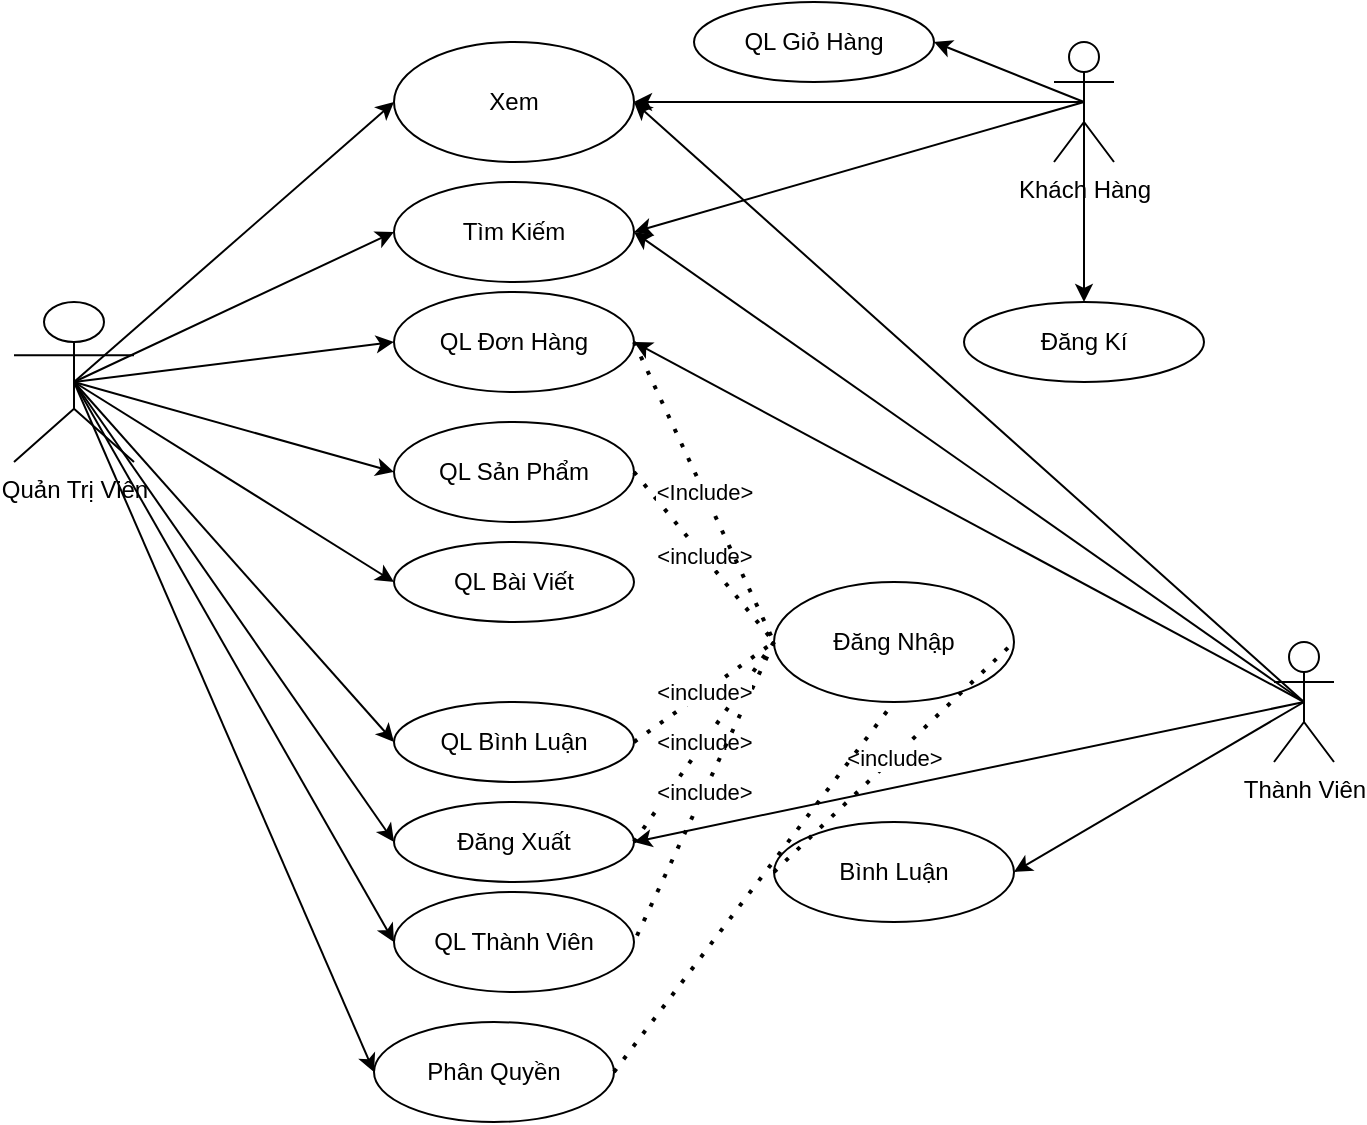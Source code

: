 <mxfile version="14.1.2" type="github">
  <diagram id="jMX4JiIiFSSLDM97oafy" name="Page-1">
    <mxGraphModel dx="1102" dy="557" grid="1" gridSize="10" guides="1" tooltips="1" connect="1" arrows="1" fold="1" page="1" pageScale="1" pageWidth="827" pageHeight="1169" math="0" shadow="0">
      <root>
        <mxCell id="0" />
        <mxCell id="1" parent="0" />
        <mxCell id="Nuj8VdmrFeykJyS8IJhV-1" value="Quản Trị Viên" style="shape=umlActor;verticalLabelPosition=bottom;verticalAlign=top;html=1;outlineConnect=0;" parent="1" vertex="1">
          <mxGeometry x="250" y="190" width="60" height="80" as="geometry" />
        </mxCell>
        <mxCell id="Nuj8VdmrFeykJyS8IJhV-2" value="Xem" style="ellipse;whiteSpace=wrap;html=1;" parent="1" vertex="1">
          <mxGeometry x="440" y="60" width="120" height="60" as="geometry" />
        </mxCell>
        <mxCell id="Nuj8VdmrFeykJyS8IJhV-3" value="Tìm Kiếm" style="ellipse;whiteSpace=wrap;html=1;" parent="1" vertex="1">
          <mxGeometry x="440" y="130" width="120" height="50" as="geometry" />
        </mxCell>
        <mxCell id="Nuj8VdmrFeykJyS8IJhV-4" value="QL Sản Phẩm" style="ellipse;whiteSpace=wrap;html=1;" parent="1" vertex="1">
          <mxGeometry x="440" y="250" width="120" height="50" as="geometry" />
        </mxCell>
        <mxCell id="Nuj8VdmrFeykJyS8IJhV-6" value="QL Đơn Hàng" style="ellipse;whiteSpace=wrap;html=1;" parent="1" vertex="1">
          <mxGeometry x="440" y="185" width="120" height="50" as="geometry" />
        </mxCell>
        <mxCell id="Nuj8VdmrFeykJyS8IJhV-7" value="Đăng Nhập" style="ellipse;whiteSpace=wrap;html=1;" parent="1" vertex="1">
          <mxGeometry x="630" y="330" width="120" height="60" as="geometry" />
        </mxCell>
        <mxCell id="Nuj8VdmrFeykJyS8IJhV-8" value="" style="endArrow=classic;html=1;exitX=0.5;exitY=0.5;exitDx=0;exitDy=0;exitPerimeter=0;entryX=0;entryY=0.5;entryDx=0;entryDy=0;" parent="1" source="Nuj8VdmrFeykJyS8IJhV-1" target="Nuj8VdmrFeykJyS8IJhV-2" edge="1">
          <mxGeometry width="50" height="50" relative="1" as="geometry">
            <mxPoint x="390" y="280" as="sourcePoint" />
            <mxPoint x="440" y="230" as="targetPoint" />
            <Array as="points" />
          </mxGeometry>
        </mxCell>
        <mxCell id="Nuj8VdmrFeykJyS8IJhV-9" value="" style="endArrow=classic;html=1;exitX=0.5;exitY=0.5;exitDx=0;exitDy=0;exitPerimeter=0;entryX=0;entryY=0.5;entryDx=0;entryDy=0;" parent="1" source="Nuj8VdmrFeykJyS8IJhV-1" target="Nuj8VdmrFeykJyS8IJhV-3" edge="1">
          <mxGeometry width="50" height="50" relative="1" as="geometry">
            <mxPoint x="390" y="280" as="sourcePoint" />
            <mxPoint x="440" y="230" as="targetPoint" />
            <Array as="points" />
          </mxGeometry>
        </mxCell>
        <mxCell id="Nuj8VdmrFeykJyS8IJhV-10" value="" style="endArrow=classic;html=1;exitX=0.5;exitY=0.5;exitDx=0;exitDy=0;exitPerimeter=0;entryX=0;entryY=0.5;entryDx=0;entryDy=0;" parent="1" source="Nuj8VdmrFeykJyS8IJhV-1" target="Nuj8VdmrFeykJyS8IJhV-4" edge="1">
          <mxGeometry width="50" height="50" relative="1" as="geometry">
            <mxPoint x="390" y="280" as="sourcePoint" />
            <mxPoint x="440" y="230" as="targetPoint" />
          </mxGeometry>
        </mxCell>
        <mxCell id="Nuj8VdmrFeykJyS8IJhV-15" value="Đăng Xuất" style="ellipse;whiteSpace=wrap;html=1;" parent="1" vertex="1">
          <mxGeometry x="440" y="440" width="120" height="40" as="geometry" />
        </mxCell>
        <mxCell id="Nuj8VdmrFeykJyS8IJhV-16" value="" style="endArrow=classic;html=1;exitX=0.5;exitY=0.5;exitDx=0;exitDy=0;exitPerimeter=0;entryX=0;entryY=0.5;entryDx=0;entryDy=0;" parent="1" source="Nuj8VdmrFeykJyS8IJhV-1" target="Nuj8VdmrFeykJyS8IJhV-15" edge="1">
          <mxGeometry width="50" height="50" relative="1" as="geometry">
            <mxPoint x="390" y="280" as="sourcePoint" />
            <mxPoint x="440" y="230" as="targetPoint" />
          </mxGeometry>
        </mxCell>
        <mxCell id="Nuj8VdmrFeykJyS8IJhV-17" style="edgeStyle=orthogonalEdgeStyle;rounded=0;orthogonalLoop=1;jettySize=auto;html=1;exitX=0.5;exitY=1;exitDx=0;exitDy=0;" parent="1" source="Nuj8VdmrFeykJyS8IJhV-3" target="Nuj8VdmrFeykJyS8IJhV-3" edge="1">
          <mxGeometry relative="1" as="geometry" />
        </mxCell>
        <mxCell id="Nuj8VdmrFeykJyS8IJhV-18" style="edgeStyle=orthogonalEdgeStyle;rounded=0;orthogonalLoop=1;jettySize=auto;html=1;exitX=0.5;exitY=1;exitDx=0;exitDy=0;" parent="1" source="Nuj8VdmrFeykJyS8IJhV-3" target="Nuj8VdmrFeykJyS8IJhV-3" edge="1">
          <mxGeometry relative="1" as="geometry" />
        </mxCell>
        <mxCell id="Nuj8VdmrFeykJyS8IJhV-19" value="" style="endArrow=classic;html=1;exitX=0.5;exitY=0.5;exitDx=0;exitDy=0;exitPerimeter=0;entryX=0;entryY=0.5;entryDx=0;entryDy=0;" parent="1" source="Nuj8VdmrFeykJyS8IJhV-1" target="Nuj8VdmrFeykJyS8IJhV-6" edge="1">
          <mxGeometry width="50" height="50" relative="1" as="geometry">
            <mxPoint x="290" y="229.5" as="sourcePoint" />
            <mxPoint x="450" y="229.5" as="targetPoint" />
          </mxGeometry>
        </mxCell>
        <mxCell id="Nuj8VdmrFeykJyS8IJhV-21" value="&amp;lt;include&amp;gt;" style="endArrow=none;dashed=1;html=1;dashPattern=1 3;strokeWidth=2;entryX=0;entryY=0.5;entryDx=0;entryDy=0;exitX=1;exitY=0.5;exitDx=0;exitDy=0;" parent="1" source="Nuj8VdmrFeykJyS8IJhV-4" target="Nuj8VdmrFeykJyS8IJhV-7" edge="1">
          <mxGeometry width="50" height="50" relative="1" as="geometry">
            <mxPoint x="390" y="280" as="sourcePoint" />
            <mxPoint x="440" y="230" as="targetPoint" />
          </mxGeometry>
        </mxCell>
        <mxCell id="Nuj8VdmrFeykJyS8IJhV-22" value="&amp;lt;include&amp;gt;" style="endArrow=none;dashed=1;html=1;dashPattern=1 3;strokeWidth=2;exitX=1;exitY=0.5;exitDx=0;exitDy=0;entryX=0;entryY=0.5;entryDx=0;entryDy=0;" parent="1" source="Nuj8VdmrFeykJyS8IJhV-15" target="Nuj8VdmrFeykJyS8IJhV-7" edge="1">
          <mxGeometry width="50" height="50" relative="1" as="geometry">
            <mxPoint x="390" y="280" as="sourcePoint" />
            <mxPoint x="620" y="300" as="targetPoint" />
          </mxGeometry>
        </mxCell>
        <mxCell id="Nuj8VdmrFeykJyS8IJhV-23" value="&amp;lt;Include&amp;gt;" style="endArrow=none;dashed=1;html=1;dashPattern=1 3;strokeWidth=2;entryX=0;entryY=0.5;entryDx=0;entryDy=0;exitX=1;exitY=0.5;exitDx=0;exitDy=0;" parent="1" source="Nuj8VdmrFeykJyS8IJhV-6" target="Nuj8VdmrFeykJyS8IJhV-7" edge="1">
          <mxGeometry width="50" height="50" relative="1" as="geometry">
            <mxPoint x="390" y="280" as="sourcePoint" />
            <mxPoint x="440" y="230" as="targetPoint" />
          </mxGeometry>
        </mxCell>
        <mxCell id="Nuj8VdmrFeykJyS8IJhV-24" value="QL Bình Luận" style="ellipse;whiteSpace=wrap;html=1;" parent="1" vertex="1">
          <mxGeometry x="440" y="390" width="120" height="40" as="geometry" />
        </mxCell>
        <mxCell id="Nuj8VdmrFeykJyS8IJhV-25" value="QL Bài Viết" style="ellipse;whiteSpace=wrap;html=1;" parent="1" vertex="1">
          <mxGeometry x="440" y="310" width="120" height="40" as="geometry" />
        </mxCell>
        <mxCell id="Nuj8VdmrFeykJyS8IJhV-26" value="QL Thành Viên" style="ellipse;whiteSpace=wrap;html=1;" parent="1" vertex="1">
          <mxGeometry x="440" y="485" width="120" height="50" as="geometry" />
        </mxCell>
        <mxCell id="Nuj8VdmrFeykJyS8IJhV-27" value="" style="endArrow=classic;html=1;entryX=0;entryY=0.5;entryDx=0;entryDy=0;" parent="1" target="Nuj8VdmrFeykJyS8IJhV-26" edge="1">
          <mxGeometry width="50" height="50" relative="1" as="geometry">
            <mxPoint x="280" y="230" as="sourcePoint" />
            <mxPoint x="440" y="230" as="targetPoint" />
          </mxGeometry>
        </mxCell>
        <mxCell id="Nuj8VdmrFeykJyS8IJhV-28" value="&amp;lt;include&amp;gt;" style="endArrow=none;dashed=1;html=1;dashPattern=1 3;strokeWidth=2;entryX=1;entryY=0.5;entryDx=0;entryDy=0;exitX=0;exitY=0.5;exitDx=0;exitDy=0;" parent="1" source="Nuj8VdmrFeykJyS8IJhV-7" target="Nuj8VdmrFeykJyS8IJhV-26" edge="1">
          <mxGeometry width="50" height="50" relative="1" as="geometry">
            <mxPoint x="390" y="280" as="sourcePoint" />
            <mxPoint x="440" y="230" as="targetPoint" />
          </mxGeometry>
        </mxCell>
        <mxCell id="Nuj8VdmrFeykJyS8IJhV-29" value="Khách Hàng" style="shape=umlActor;verticalLabelPosition=bottom;verticalAlign=top;html=1;outlineConnect=0;" parent="1" vertex="1">
          <mxGeometry x="770" y="60" width="30" height="60" as="geometry" />
        </mxCell>
        <mxCell id="Nuj8VdmrFeykJyS8IJhV-30" value="Thành Viên" style="shape=umlActor;verticalLabelPosition=bottom;verticalAlign=top;html=1;outlineConnect=0;" parent="1" vertex="1">
          <mxGeometry x="880" y="360" width="30" height="60" as="geometry" />
        </mxCell>
        <mxCell id="Nuj8VdmrFeykJyS8IJhV-31" value="Bình Luận" style="ellipse;whiteSpace=wrap;html=1;" parent="1" vertex="1">
          <mxGeometry x="630" y="450" width="120" height="50" as="geometry" />
        </mxCell>
        <mxCell id="Nuj8VdmrFeykJyS8IJhV-33" value="" style="endArrow=classic;html=1;entryX=1;entryY=0.5;entryDx=0;entryDy=0;exitX=0.5;exitY=0.5;exitDx=0;exitDy=0;exitPerimeter=0;" parent="1" source="Nuj8VdmrFeykJyS8IJhV-29" target="Nuj8VdmrFeykJyS8IJhV-2" edge="1">
          <mxGeometry width="50" height="50" relative="1" as="geometry">
            <mxPoint x="750" y="140" as="sourcePoint" />
            <mxPoint x="550" y="230" as="targetPoint" />
          </mxGeometry>
        </mxCell>
        <mxCell id="Nuj8VdmrFeykJyS8IJhV-35" value="" style="endArrow=classic;html=1;exitX=0.5;exitY=0.5;exitDx=0;exitDy=0;exitPerimeter=0;entryX=1;entryY=0.5;entryDx=0;entryDy=0;" parent="1" source="Nuj8VdmrFeykJyS8IJhV-30" target="Nuj8VdmrFeykJyS8IJhV-31" edge="1">
          <mxGeometry width="50" height="50" relative="1" as="geometry">
            <mxPoint x="500" y="280" as="sourcePoint" />
            <mxPoint x="550" y="230" as="targetPoint" />
          </mxGeometry>
        </mxCell>
        <mxCell id="Nuj8VdmrFeykJyS8IJhV-36" value="" style="endArrow=classic;html=1;exitX=0.5;exitY=0.5;exitDx=0;exitDy=0;exitPerimeter=0;entryX=1;entryY=0.5;entryDx=0;entryDy=0;" parent="1" source="Nuj8VdmrFeykJyS8IJhV-29" target="Nuj8VdmrFeykJyS8IJhV-3" edge="1">
          <mxGeometry width="50" height="50" relative="1" as="geometry">
            <mxPoint x="560" y="280" as="sourcePoint" />
            <mxPoint x="610" y="230" as="targetPoint" />
          </mxGeometry>
        </mxCell>
        <mxCell id="Nuj8VdmrFeykJyS8IJhV-37" value="QL Giỏ Hàng" style="ellipse;whiteSpace=wrap;html=1;" parent="1" vertex="1">
          <mxGeometry x="590" y="40" width="120" height="40" as="geometry" />
        </mxCell>
        <mxCell id="Nuj8VdmrFeykJyS8IJhV-38" value="" style="endArrow=classic;html=1;entryX=1;entryY=0.5;entryDx=0;entryDy=0;" parent="1" target="Nuj8VdmrFeykJyS8IJhV-37" edge="1">
          <mxGeometry width="50" height="50" relative="1" as="geometry">
            <mxPoint x="785" y="90" as="sourcePoint" />
            <mxPoint x="610" y="230" as="targetPoint" />
          </mxGeometry>
        </mxCell>
        <mxCell id="Nuj8VdmrFeykJyS8IJhV-39" value="Đăng Kí" style="ellipse;whiteSpace=wrap;html=1;" parent="1" vertex="1">
          <mxGeometry x="725" y="190" width="120" height="40" as="geometry" />
        </mxCell>
        <mxCell id="Nuj8VdmrFeykJyS8IJhV-40" value="" style="endArrow=classic;html=1;entryX=0.5;entryY=0;entryDx=0;entryDy=0;exitX=0.5;exitY=0.5;exitDx=0;exitDy=0;exitPerimeter=0;" parent="1" source="Nuj8VdmrFeykJyS8IJhV-29" target="Nuj8VdmrFeykJyS8IJhV-39" edge="1">
          <mxGeometry width="50" height="50" relative="1" as="geometry">
            <mxPoint x="560" y="280" as="sourcePoint" />
            <mxPoint x="610" y="230" as="targetPoint" />
          </mxGeometry>
        </mxCell>
        <mxCell id="Nuj8VdmrFeykJyS8IJhV-41" value="" style="endArrow=classic;html=1;exitX=0.5;exitY=0.5;exitDx=0;exitDy=0;exitPerimeter=0;entryX=1;entryY=0.5;entryDx=0;entryDy=0;" parent="1" source="Nuj8VdmrFeykJyS8IJhV-30" target="Nuj8VdmrFeykJyS8IJhV-2" edge="1">
          <mxGeometry width="50" height="50" relative="1" as="geometry">
            <mxPoint x="560" y="280" as="sourcePoint" />
            <mxPoint x="610" y="230" as="targetPoint" />
          </mxGeometry>
        </mxCell>
        <mxCell id="Nuj8VdmrFeykJyS8IJhV-42" value="" style="endArrow=classic;html=1;exitX=0.5;exitY=0.5;exitDx=0;exitDy=0;exitPerimeter=0;" parent="1" source="Nuj8VdmrFeykJyS8IJhV-30" edge="1">
          <mxGeometry width="50" height="50" relative="1" as="geometry">
            <mxPoint x="560" y="280" as="sourcePoint" />
            <mxPoint x="560" y="155" as="targetPoint" />
          </mxGeometry>
        </mxCell>
        <mxCell id="Nuj8VdmrFeykJyS8IJhV-43" value="" style="endArrow=classic;html=1;exitX=0.5;exitY=0.5;exitDx=0;exitDy=0;exitPerimeter=0;" parent="1" source="Nuj8VdmrFeykJyS8IJhV-30" edge="1">
          <mxGeometry width="50" height="50" relative="1" as="geometry">
            <mxPoint x="560" y="280" as="sourcePoint" />
            <mxPoint x="560" y="210" as="targetPoint" />
          </mxGeometry>
        </mxCell>
        <mxCell id="Nuj8VdmrFeykJyS8IJhV-44" value="" style="endArrow=classic;html=1;exitX=0.5;exitY=0.5;exitDx=0;exitDy=0;exitPerimeter=0;entryX=1;entryY=0.5;entryDx=0;entryDy=0;" parent="1" source="Nuj8VdmrFeykJyS8IJhV-30" target="Nuj8VdmrFeykJyS8IJhV-15" edge="1">
          <mxGeometry width="50" height="50" relative="1" as="geometry">
            <mxPoint x="560" y="280" as="sourcePoint" />
            <mxPoint x="610" y="230" as="targetPoint" />
          </mxGeometry>
        </mxCell>
        <mxCell id="Nuj8VdmrFeykJyS8IJhV-45" value="" style="endArrow=classic;html=1;entryX=0;entryY=0.5;entryDx=0;entryDy=0;" parent="1" target="Nuj8VdmrFeykJyS8IJhV-24" edge="1">
          <mxGeometry width="50" height="50" relative="1" as="geometry">
            <mxPoint x="280" y="230" as="sourcePoint" />
            <mxPoint x="610" y="230" as="targetPoint" />
          </mxGeometry>
        </mxCell>
        <mxCell id="Nuj8VdmrFeykJyS8IJhV-46" value="&amp;lt;include&amp;gt;" style="endArrow=none;dashed=1;html=1;dashPattern=1 3;strokeWidth=2;exitX=1;exitY=0.5;exitDx=0;exitDy=0;entryX=0;entryY=0.5;entryDx=0;entryDy=0;" parent="1" source="Nuj8VdmrFeykJyS8IJhV-24" target="Nuj8VdmrFeykJyS8IJhV-7" edge="1">
          <mxGeometry width="50" height="50" relative="1" as="geometry">
            <mxPoint x="560" y="320" as="sourcePoint" />
            <mxPoint x="610" y="270" as="targetPoint" />
          </mxGeometry>
        </mxCell>
        <mxCell id="Nuj8VdmrFeykJyS8IJhV-47" value="&amp;lt;include&amp;gt;" style="endArrow=none;dashed=1;html=1;dashPattern=1 3;strokeWidth=2;entryX=1;entryY=0.5;entryDx=0;entryDy=0;exitX=0;exitY=0.5;exitDx=0;exitDy=0;" parent="1" source="Nuj8VdmrFeykJyS8IJhV-31" target="Nuj8VdmrFeykJyS8IJhV-7" edge="1">
          <mxGeometry width="50" height="50" relative="1" as="geometry">
            <mxPoint x="560" y="320" as="sourcePoint" />
            <mxPoint x="610" y="270" as="targetPoint" />
          </mxGeometry>
        </mxCell>
        <mxCell id="Nuj8VdmrFeykJyS8IJhV-48" value="" style="endArrow=classic;html=1;exitX=0.5;exitY=0.5;exitDx=0;exitDy=0;exitPerimeter=0;entryX=0;entryY=0.5;entryDx=0;entryDy=0;" parent="1" source="Nuj8VdmrFeykJyS8IJhV-1" target="Nuj8VdmrFeykJyS8IJhV-25" edge="1">
          <mxGeometry width="50" height="50" relative="1" as="geometry">
            <mxPoint x="560" y="360" as="sourcePoint" />
            <mxPoint x="610" y="310" as="targetPoint" />
          </mxGeometry>
        </mxCell>
        <mxCell id="ITpk31kiGR1Ny2_L3Z8Y-1" value="Phân Quyền" style="ellipse;whiteSpace=wrap;html=1;" vertex="1" parent="1">
          <mxGeometry x="430" y="550" width="120" height="50" as="geometry" />
        </mxCell>
        <mxCell id="ITpk31kiGR1Ny2_L3Z8Y-2" value="" style="endArrow=classic;html=1;entryX=0;entryY=0.5;entryDx=0;entryDy=0;" edge="1" parent="1" target="ITpk31kiGR1Ny2_L3Z8Y-1">
          <mxGeometry width="50" height="50" relative="1" as="geometry">
            <mxPoint x="280" y="230" as="sourcePoint" />
            <mxPoint x="590" y="360" as="targetPoint" />
          </mxGeometry>
        </mxCell>
        <mxCell id="ITpk31kiGR1Ny2_L3Z8Y-3" value="" style="endArrow=none;dashed=1;html=1;dashPattern=1 3;strokeWidth=2;entryX=0.5;entryY=1;entryDx=0;entryDy=0;exitX=1;exitY=0.5;exitDx=0;exitDy=0;" edge="1" parent="1" source="ITpk31kiGR1Ny2_L3Z8Y-1" target="Nuj8VdmrFeykJyS8IJhV-7">
          <mxGeometry width="50" height="50" relative="1" as="geometry">
            <mxPoint x="540" y="410" as="sourcePoint" />
            <mxPoint x="590" y="360" as="targetPoint" />
          </mxGeometry>
        </mxCell>
      </root>
    </mxGraphModel>
  </diagram>
</mxfile>
